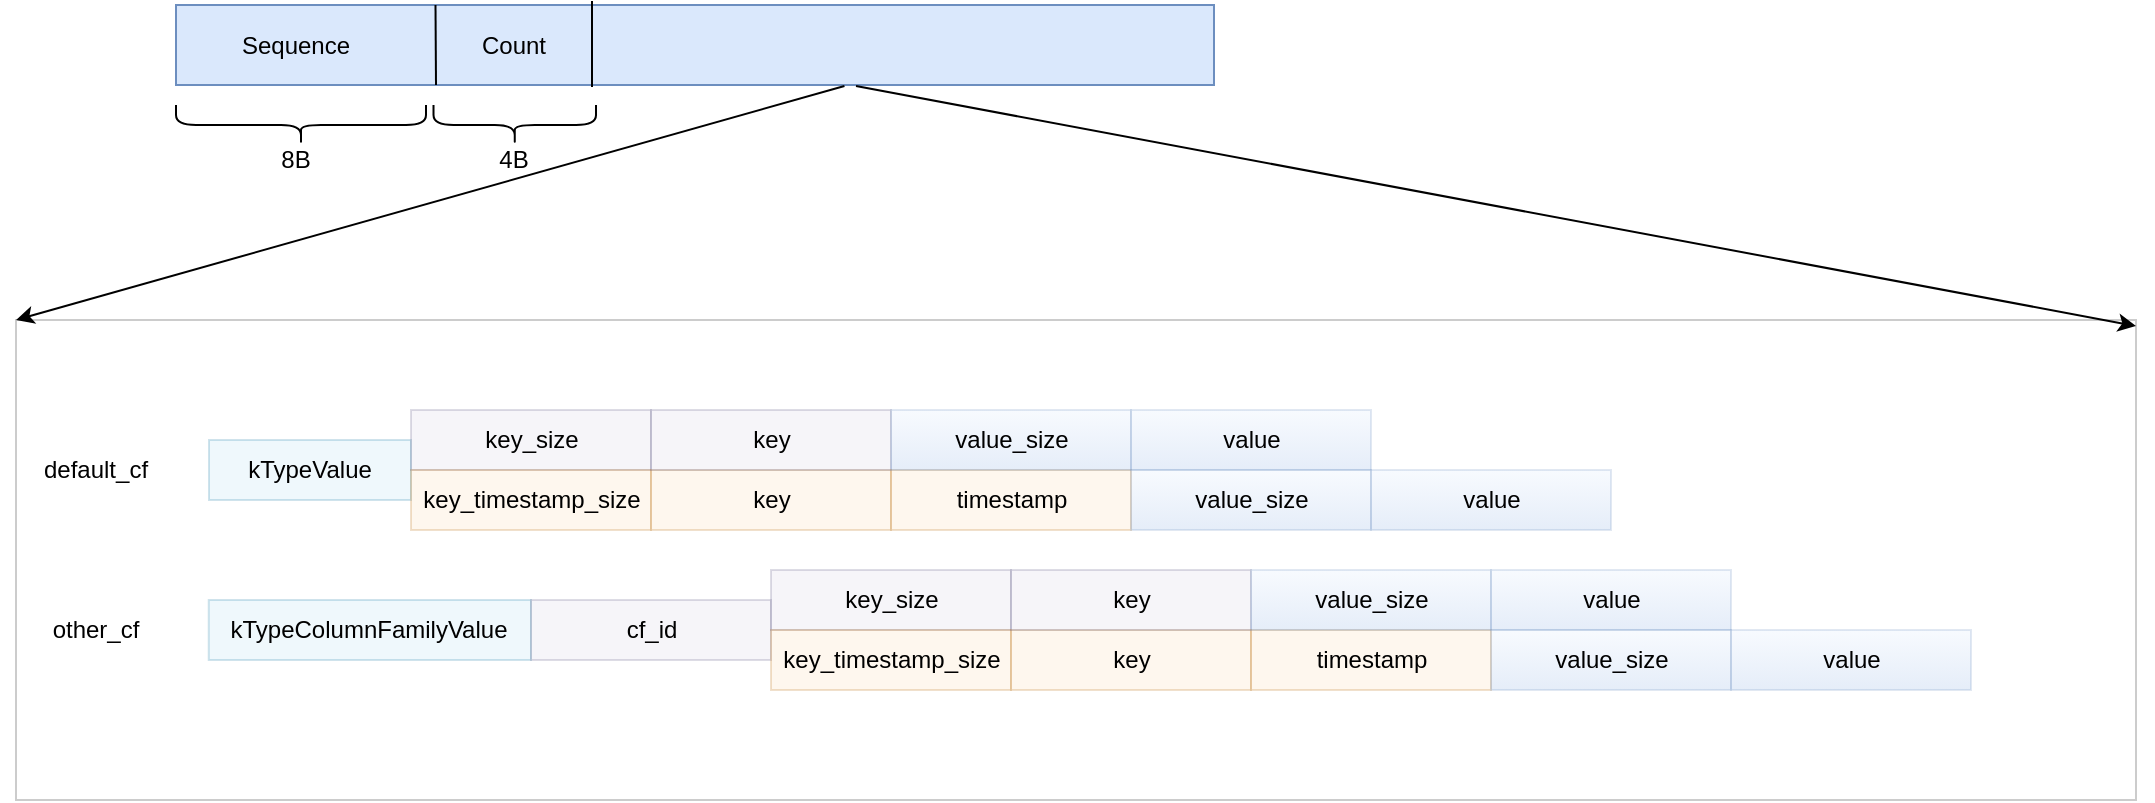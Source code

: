 <mxfile version="14.9.8" type="github">
  <diagram id="gGT2gpRzlUsqtBOC6xT4" name="第 1 页">
    <mxGraphModel dx="1426" dy="794" grid="1" gridSize="10" guides="1" tooltips="1" connect="1" arrows="1" fold="1" page="1" pageScale="1" pageWidth="827" pageHeight="1169" math="0" shadow="0">
      <root>
        <mxCell id="0" />
        <mxCell id="1" parent="0" />
        <mxCell id="RbjBjPuDm6OWkpRvi5eB-40" value="" style="rounded=0;whiteSpace=wrap;html=1;strokeColor=#000000;strokeWidth=1;opacity=20;" vertex="1" parent="1">
          <mxGeometry x="20" y="360" width="1060" height="240" as="geometry" />
        </mxCell>
        <mxCell id="RbjBjPuDm6OWkpRvi5eB-1" value="" style="rounded=0;whiteSpace=wrap;html=1;strokeWidth=1;fillColor=#dae8fc;strokeColor=#6c8ebf;" vertex="1" parent="1">
          <mxGeometry x="100" y="202.5" width="519" height="40" as="geometry" />
        </mxCell>
        <mxCell id="RbjBjPuDm6OWkpRvi5eB-10" value="" style="rounded=0;whiteSpace=wrap;html=1;strokeWidth=1;opacity=20;perimeterSpacing=1;fillColor=#b1ddf0;strokeColor=#10739e;" vertex="1" parent="1">
          <mxGeometry x="116.5" y="420" width="101" height="30" as="geometry" />
        </mxCell>
        <mxCell id="RbjBjPuDm6OWkpRvi5eB-11" value="kTypeValue" style="text;html=1;strokeColor=none;fillColor=none;align=center;verticalAlign=middle;whiteSpace=wrap;rounded=0;opacity=20;" vertex="1" parent="1">
          <mxGeometry x="146.88" y="425" width="40" height="20" as="geometry" />
        </mxCell>
        <mxCell id="RbjBjPuDm6OWkpRvi5eB-12" value="default_cf" style="text;html=1;strokeColor=none;fillColor=none;align=center;verticalAlign=middle;whiteSpace=wrap;rounded=0;opacity=20;" vertex="1" parent="1">
          <mxGeometry x="40" y="425" width="40" height="20" as="geometry" />
        </mxCell>
        <mxCell id="RbjBjPuDm6OWkpRvi5eB-13" value="kTypeColumnFamilyValue" style="rounded=0;whiteSpace=wrap;html=1;strokeWidth=1;opacity=20;perimeterSpacing=1;fillColor=#b1ddf0;strokeColor=#10739e;" vertex="1" parent="1">
          <mxGeometry x="116.38" y="500" width="161.12" height="30" as="geometry" />
        </mxCell>
        <mxCell id="RbjBjPuDm6OWkpRvi5eB-14" value="other_cf" style="text;html=1;strokeColor=none;fillColor=none;align=center;verticalAlign=middle;whiteSpace=wrap;rounded=0;opacity=20;" vertex="1" parent="1">
          <mxGeometry x="40" y="505" width="40" height="20" as="geometry" />
        </mxCell>
        <mxCell id="RbjBjPuDm6OWkpRvi5eB-15" value="cf_id" style="whiteSpace=wrap;html=1;rounded=0;strokeWidth=1;opacity=20;fillColor=#d0cee2;strokeColor=#56517e;" vertex="1" parent="1">
          <mxGeometry x="277.5" y="500" width="120" height="30" as="geometry" />
        </mxCell>
        <mxCell id="RbjBjPuDm6OWkpRvi5eB-17" value="key_size" style="whiteSpace=wrap;html=1;rounded=0;strokeWidth=1;opacity=20;fillColor=#d0cee2;strokeColor=#56517e;" vertex="1" parent="1">
          <mxGeometry x="217.5" y="405" width="120" height="30" as="geometry" />
        </mxCell>
        <mxCell id="RbjBjPuDm6OWkpRvi5eB-21" value="key_timestamp_size" style="whiteSpace=wrap;html=1;rounded=0;strokeWidth=1;opacity=20;fillColor=#fad7ac;strokeColor=#b46504;" vertex="1" parent="1">
          <mxGeometry x="217.5" y="435" width="120" height="30" as="geometry" />
        </mxCell>
        <mxCell id="RbjBjPuDm6OWkpRvi5eB-22" value="key" style="whiteSpace=wrap;html=1;rounded=0;strokeWidth=1;opacity=20;fillColor=#fad7ac;strokeColor=#b46504;" vertex="1" parent="1">
          <mxGeometry x="337.5" y="435" width="120" height="30" as="geometry" />
        </mxCell>
        <mxCell id="RbjBjPuDm6OWkpRvi5eB-23" value="key" style="whiteSpace=wrap;html=1;rounded=0;strokeWidth=1;opacity=20;fillColor=#d0cee2;strokeColor=#56517e;" vertex="1" parent="1">
          <mxGeometry x="337.5" y="405" width="120" height="30" as="geometry" />
        </mxCell>
        <mxCell id="RbjBjPuDm6OWkpRvi5eB-24" value="timestamp" style="whiteSpace=wrap;html=1;rounded=0;strokeWidth=1;opacity=20;fillColor=#fad7ac;strokeColor=#b46504;" vertex="1" parent="1">
          <mxGeometry x="457.5" y="435" width="120" height="30" as="geometry" />
        </mxCell>
        <mxCell id="RbjBjPuDm6OWkpRvi5eB-25" value="value_size" style="whiteSpace=wrap;html=1;rounded=0;strokeWidth=1;opacity=20;fillColor=#dae8fc;strokeColor=#6c8ebf;gradientColor=#7ea6e0;" vertex="1" parent="1">
          <mxGeometry x="457.5" y="405" width="120" height="30" as="geometry" />
        </mxCell>
        <mxCell id="RbjBjPuDm6OWkpRvi5eB-26" value="value" style="whiteSpace=wrap;html=1;rounded=0;strokeWidth=1;opacity=20;fillColor=#dae8fc;strokeColor=#6c8ebf;gradientColor=#7ea6e0;" vertex="1" parent="1">
          <mxGeometry x="577.5" y="405" width="120" height="30" as="geometry" />
        </mxCell>
        <mxCell id="RbjBjPuDm6OWkpRvi5eB-27" value="value_size" style="whiteSpace=wrap;html=1;rounded=0;strokeWidth=1;opacity=20;fillColor=#dae8fc;strokeColor=#6c8ebf;gradientColor=#7ea6e0;" vertex="1" parent="1">
          <mxGeometry x="577.5" y="435" width="120" height="30" as="geometry" />
        </mxCell>
        <mxCell id="RbjBjPuDm6OWkpRvi5eB-28" value="value" style="whiteSpace=wrap;html=1;rounded=0;strokeWidth=1;opacity=20;fillColor=#dae8fc;strokeColor=#6c8ebf;gradientColor=#7ea6e0;" vertex="1" parent="1">
          <mxGeometry x="697.5" y="435" width="120" height="30" as="geometry" />
        </mxCell>
        <mxCell id="RbjBjPuDm6OWkpRvi5eB-29" value="key_size" style="whiteSpace=wrap;html=1;rounded=0;strokeWidth=1;opacity=20;fillColor=#d0cee2;strokeColor=#56517e;" vertex="1" parent="1">
          <mxGeometry x="397.5" y="485" width="120" height="30" as="geometry" />
        </mxCell>
        <mxCell id="RbjBjPuDm6OWkpRvi5eB-30" value="key_timestamp_size" style="whiteSpace=wrap;html=1;rounded=0;strokeWidth=1;opacity=20;fillColor=#fad7ac;strokeColor=#b46504;" vertex="1" parent="1">
          <mxGeometry x="397.5" y="515" width="120" height="30" as="geometry" />
        </mxCell>
        <mxCell id="RbjBjPuDm6OWkpRvi5eB-31" value="key" style="whiteSpace=wrap;html=1;rounded=0;strokeWidth=1;opacity=20;fillColor=#fad7ac;strokeColor=#b46504;" vertex="1" parent="1">
          <mxGeometry x="517.5" y="515" width="120" height="30" as="geometry" />
        </mxCell>
        <mxCell id="RbjBjPuDm6OWkpRvi5eB-32" value="key" style="whiteSpace=wrap;html=1;rounded=0;strokeWidth=1;opacity=20;fillColor=#d0cee2;strokeColor=#56517e;" vertex="1" parent="1">
          <mxGeometry x="517.5" y="485" width="120" height="30" as="geometry" />
        </mxCell>
        <mxCell id="RbjBjPuDm6OWkpRvi5eB-33" value="timestamp" style="whiteSpace=wrap;html=1;rounded=0;strokeWidth=1;opacity=20;fillColor=#fad7ac;strokeColor=#b46504;" vertex="1" parent="1">
          <mxGeometry x="637.5" y="515" width="120" height="30" as="geometry" />
        </mxCell>
        <mxCell id="RbjBjPuDm6OWkpRvi5eB-34" value="value_size" style="whiteSpace=wrap;html=1;rounded=0;strokeWidth=1;opacity=20;fillColor=#dae8fc;strokeColor=#6c8ebf;gradientColor=#7ea6e0;" vertex="1" parent="1">
          <mxGeometry x="637.5" y="485" width="120" height="30" as="geometry" />
        </mxCell>
        <mxCell id="RbjBjPuDm6OWkpRvi5eB-35" value="value" style="whiteSpace=wrap;html=1;rounded=0;strokeWidth=1;opacity=20;fillColor=#dae8fc;strokeColor=#6c8ebf;gradientColor=#7ea6e0;" vertex="1" parent="1">
          <mxGeometry x="757.5" y="485" width="120" height="30" as="geometry" />
        </mxCell>
        <mxCell id="RbjBjPuDm6OWkpRvi5eB-36" value="value_size" style="whiteSpace=wrap;html=1;rounded=0;strokeWidth=1;opacity=20;fillColor=#dae8fc;strokeColor=#6c8ebf;gradientColor=#7ea6e0;" vertex="1" parent="1">
          <mxGeometry x="757.5" y="515" width="120" height="30" as="geometry" />
        </mxCell>
        <mxCell id="RbjBjPuDm6OWkpRvi5eB-37" value="value" style="whiteSpace=wrap;html=1;rounded=0;strokeWidth=1;opacity=20;fillColor=#dae8fc;strokeColor=#6c8ebf;gradientColor=#7ea6e0;" vertex="1" parent="1">
          <mxGeometry x="877.5" y="515" width="120" height="30" as="geometry" />
        </mxCell>
        <mxCell id="RbjBjPuDm6OWkpRvi5eB-41" value="" style="endArrow=classic;html=1;entryX=0;entryY=0;entryDx=0;entryDy=0;exitX=0.644;exitY=1.013;exitDx=0;exitDy=0;exitPerimeter=0;" edge="1" parent="1" source="RbjBjPuDm6OWkpRvi5eB-1" target="RbjBjPuDm6OWkpRvi5eB-40">
          <mxGeometry width="50" height="50" relative="1" as="geometry">
            <mxPoint x="330" y="270" as="sourcePoint" />
            <mxPoint x="440" y="380" as="targetPoint" />
          </mxGeometry>
        </mxCell>
        <mxCell id="RbjBjPuDm6OWkpRvi5eB-42" value="" style="endArrow=classic;html=1;entryX=1;entryY=0;entryDx=0;entryDy=0;" edge="1" parent="1">
          <mxGeometry width="50" height="50" relative="1" as="geometry">
            <mxPoint x="440" y="243" as="sourcePoint" />
            <mxPoint x="1080" y="363" as="targetPoint" />
          </mxGeometry>
        </mxCell>
        <mxCell id="RbjBjPuDm6OWkpRvi5eB-43" value="" style="group" vertex="1" connectable="0" parent="1">
          <mxGeometry x="100" y="200.5" width="210.005" height="89.5" as="geometry" />
        </mxCell>
        <mxCell id="RbjBjPuDm6OWkpRvi5eB-2" value="" style="endArrow=none;html=1;entryX=0.25;entryY=0;entryDx=0;entryDy=0;" edge="1" parent="RbjBjPuDm6OWkpRvi5eB-43" target="RbjBjPuDm6OWkpRvi5eB-1">
          <mxGeometry width="50" height="50" relative="1" as="geometry">
            <mxPoint x="130" y="42" as="sourcePoint" />
            <mxPoint x="180" y="102" as="targetPoint" />
          </mxGeometry>
        </mxCell>
        <mxCell id="RbjBjPuDm6OWkpRvi5eB-3" value="Sequence" style="text;html=1;strokeColor=none;fillColor=none;align=center;verticalAlign=middle;whiteSpace=wrap;rounded=0;" vertex="1" parent="RbjBjPuDm6OWkpRvi5eB-43">
          <mxGeometry x="40" y="12" width="40" height="20" as="geometry" />
        </mxCell>
        <mxCell id="RbjBjPuDm6OWkpRvi5eB-4" value="" style="shape=curlyBracket;whiteSpace=wrap;html=1;rounded=1;strokeWidth=1;rotation=-90;" vertex="1" parent="RbjBjPuDm6OWkpRvi5eB-43">
          <mxGeometry x="52.5" y="-0.5" width="20" height="125" as="geometry" />
        </mxCell>
        <mxCell id="RbjBjPuDm6OWkpRvi5eB-5" value="" style="endArrow=none;html=1;" edge="1" parent="RbjBjPuDm6OWkpRvi5eB-43">
          <mxGeometry width="50" height="50" relative="1" as="geometry">
            <mxPoint x="208" y="43" as="sourcePoint" />
            <mxPoint x="208" as="targetPoint" />
          </mxGeometry>
        </mxCell>
        <mxCell id="RbjBjPuDm6OWkpRvi5eB-6" value="" style="shape=curlyBracket;whiteSpace=wrap;html=1;rounded=1;strokeWidth=1;rotation=-90;" vertex="1" parent="RbjBjPuDm6OWkpRvi5eB-43">
          <mxGeometry x="159.38" y="21.38" width="20" height="81.25" as="geometry" />
        </mxCell>
        <mxCell id="RbjBjPuDm6OWkpRvi5eB-7" value="Count" style="text;html=1;strokeColor=none;fillColor=none;align=center;verticalAlign=middle;whiteSpace=wrap;rounded=0;" vertex="1" parent="RbjBjPuDm6OWkpRvi5eB-43">
          <mxGeometry x="149.38" y="12" width="40" height="20" as="geometry" />
        </mxCell>
        <mxCell id="RbjBjPuDm6OWkpRvi5eB-8" value="8B" style="text;html=1;strokeColor=none;fillColor=none;align=center;verticalAlign=middle;whiteSpace=wrap;rounded=0;" vertex="1" parent="RbjBjPuDm6OWkpRvi5eB-43">
          <mxGeometry x="40" y="69.5" width="40" height="20" as="geometry" />
        </mxCell>
        <mxCell id="RbjBjPuDm6OWkpRvi5eB-9" value="4B" style="text;html=1;strokeColor=none;fillColor=none;align=center;verticalAlign=middle;whiteSpace=wrap;rounded=0;" vertex="1" parent="RbjBjPuDm6OWkpRvi5eB-43">
          <mxGeometry x="149.38" y="69.5" width="40" height="20" as="geometry" />
        </mxCell>
      </root>
    </mxGraphModel>
  </diagram>
</mxfile>
